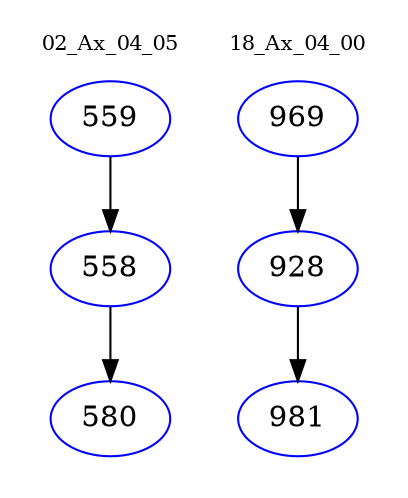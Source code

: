 digraph{
subgraph cluster_0 {
color = white
label = "02_Ax_04_05";
fontsize=10;
T0_559 [label="559", color="blue"]
T0_559 -> T0_558 [color="black"]
T0_558 [label="558", color="blue"]
T0_558 -> T0_580 [color="black"]
T0_580 [label="580", color="blue"]
}
subgraph cluster_1 {
color = white
label = "18_Ax_04_00";
fontsize=10;
T1_969 [label="969", color="blue"]
T1_969 -> T1_928 [color="black"]
T1_928 [label="928", color="blue"]
T1_928 -> T1_981 [color="black"]
T1_981 [label="981", color="blue"]
}
}
